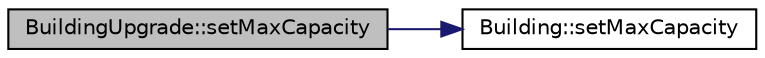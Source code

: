 digraph "BuildingUpgrade::setMaxCapacity"
{
 // LATEX_PDF_SIZE
  edge [fontname="Helvetica",fontsize="10",labelfontname="Helvetica",labelfontsize="10"];
  node [fontname="Helvetica",fontsize="10",shape=record];
  rankdir="LR";
  Node1 [label="BuildingUpgrade::setMaxCapacity",height=0.2,width=0.4,color="black", fillcolor="grey75", style="filled", fontcolor="black",tooltip=" "];
  Node1 -> Node2 [color="midnightblue",fontsize="10",style="solid",fontname="Helvetica"];
  Node2 [label="Building::setMaxCapacity",height=0.2,width=0.4,color="black", fillcolor="white", style="filled",URL="$classBuilding.html#a72cf9fc0eff6159d18a454f03491eb76",tooltip=" "];
}
